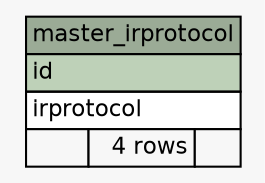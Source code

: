// dot 2.2.1 on Windows 10 10.0
// SchemaSpy rev 590
digraph "master_irprotocol" {
  graph [
    rankdir="RL"
    bgcolor="#f7f7f7"
    nodesep="0.18"
    ranksep="0.46"
    fontname="Helvetica"
    fontsize="11"
  ];
  node [
    fontname="Helvetica"
    fontsize="11"
    shape="plaintext"
  ];
  edge [
    arrowsize="0.8"
  ];
  "master_irprotocol" [
    label=<
    <TABLE BORDER="0" CELLBORDER="1" CELLSPACING="0" BGCOLOR="#ffffff">
      <TR><TD COLSPAN="3" BGCOLOR="#9bab96" ALIGN="CENTER">master_irprotocol</TD></TR>
      <TR><TD PORT="id" COLSPAN="3" BGCOLOR="#bed1b8" ALIGN="LEFT">id</TD></TR>
      <TR><TD PORT="irprotocol" COLSPAN="3" ALIGN="LEFT">irprotocol</TD></TR>
      <TR><TD ALIGN="LEFT" BGCOLOR="#f7f7f7">  </TD><TD ALIGN="RIGHT" BGCOLOR="#f7f7f7">4 rows</TD><TD ALIGN="RIGHT" BGCOLOR="#f7f7f7">  </TD></TR>
    </TABLE>>
    URL="tables/master_irprotocol.html"
    tooltip="master_irprotocol"
  ];
}
